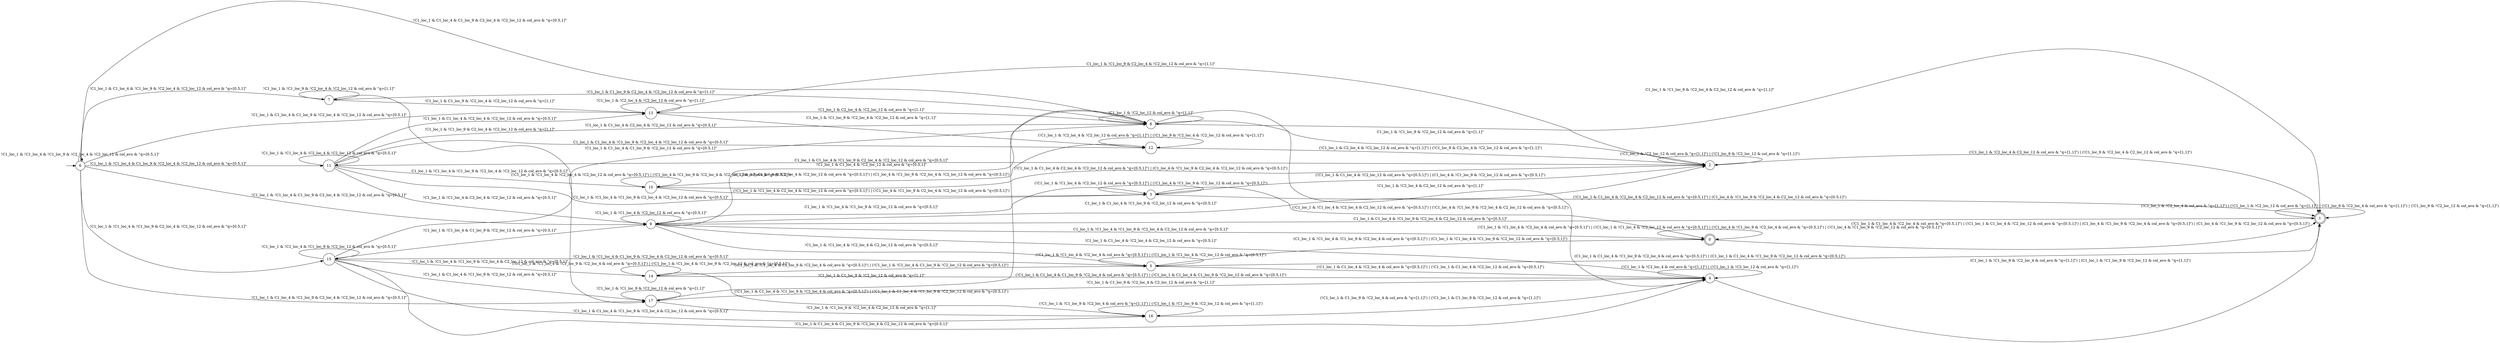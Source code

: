digraph G {
  rankdir=LR
  node [shape="circle"]
  I [label="", style=invis, width=0]
  I -> 6
  0 [label="0", peripheries=2]
  0 -> 0 [label="(!C1_loc_1 & !C1_loc_4 & !C2_loc_4 & col_avo & \"q=[0.5,1]\") | (!C1_loc_1 & !C1_loc_4 & !C2_loc_12 & col_avo & \"q=[0.5,1]\") | (!C1_loc_4 & !C1_loc_9 & !C2_loc_4 & col_avo & \"q=[0.5,1]\") | (!C1_loc_4 & !C1_loc_9 & !C2_loc_12 & col_avo & \"q=[0.5,1]\")"]
  0 -> 1 [label="(!C1_loc_1 & C1_loc_4 & !C2_loc_4 & col_avo & \"q=[0.5,1]\") | (!C1_loc_1 & C1_loc_4 & !C2_loc_12 & col_avo & \"q=[0.5,1]\") | (C1_loc_4 & !C1_loc_9 & !C2_loc_4 & col_avo & \"q=[0.5,1]\") | (C1_loc_4 & !C1_loc_9 & !C2_loc_12 & col_avo & \"q=[0.5,1]\")"]
  1 [label="1", peripheries=2]
  1 -> 1 [label="(!C1_loc_1 & !C2_loc_4 & col_avo & \"q=[1,1]\") | (!C1_loc_1 & !C2_loc_12 & col_avo & \"q=[1,1]\") | (!C1_loc_9 & !C2_loc_4 & col_avo & \"q=[1,1]\") | (!C1_loc_9 & !C2_loc_12 & col_avo & \"q=[1,1]\")"]
  2 [label="2"]
  2 -> 1 [label="(!C1_loc_1 & !C2_loc_4 & C2_loc_12 & col_avo & \"q=[1,1]\") | (!C1_loc_9 & !C2_loc_4 & C2_loc_12 & col_avo & \"q=[1,1]\")"]
  2 -> 2 [label="(!C1_loc_1 & !C2_loc_12 & col_avo & \"q=[1,1]\") | (!C1_loc_9 & !C2_loc_12 & col_avo & \"q=[1,1]\")"]
  3 [label="3"]
  3 -> 0 [label="(!C1_loc_1 & !C1_loc_4 & !C2_loc_4 & C2_loc_12 & col_avo & \"q=[0.5,1]\") | (!C1_loc_4 & !C1_loc_9 & !C2_loc_4 & C2_loc_12 & col_avo & \"q=[0.5,1]\")"]
  3 -> 1 [label="(!C1_loc_1 & C1_loc_4 & !C2_loc_4 & C2_loc_12 & col_avo & \"q=[0.5,1]\") | (C1_loc_4 & !C1_loc_9 & !C2_loc_4 & C2_loc_12 & col_avo & \"q=[0.5,1]\")"]
  3 -> 2 [label="(!C1_loc_1 & C1_loc_4 & !C2_loc_12 & col_avo & \"q=[0.5,1]\") | (C1_loc_4 & !C1_loc_9 & !C2_loc_12 & col_avo & \"q=[0.5,1]\")"]
  3 -> 3 [label="(!C1_loc_1 & !C1_loc_4 & !C2_loc_12 & col_avo & \"q=[0.5,1]\") | (!C1_loc_4 & !C1_loc_9 & !C2_loc_12 & col_avo & \"q=[0.5,1]\")"]
  4 [label="4"]
  4 -> 1 [label="(C1_loc_1 & !C1_loc_9 & !C2_loc_4 & col_avo & \"q=[1,1]\") | (C1_loc_1 & !C1_loc_9 & !C2_loc_12 & col_avo & \"q=[1,1]\")"]
  4 -> 4 [label="(!C1_loc_1 & !C2_loc_4 & col_avo & \"q=[1,1]\") | (!C1_loc_1 & !C2_loc_12 & col_avo & \"q=[1,1]\")"]
  5 [label="5"]
  5 -> 0 [label="(C1_loc_1 & !C1_loc_4 & !C1_loc_9 & !C2_loc_4 & col_avo & \"q=[0.5,1]\") | (C1_loc_1 & !C1_loc_4 & !C1_loc_9 & !C2_loc_12 & col_avo & \"q=[0.5,1]\")"]
  5 -> 1 [label="(C1_loc_1 & C1_loc_4 & !C1_loc_9 & !C2_loc_4 & col_avo & \"q=[0.5,1]\") | (C1_loc_1 & C1_loc_4 & !C1_loc_9 & !C2_loc_12 & col_avo & \"q=[0.5,1]\")"]
  5 -> 4 [label="(!C1_loc_1 & C1_loc_4 & !C2_loc_4 & col_avo & \"q=[0.5,1]\") | (!C1_loc_1 & C1_loc_4 & !C2_loc_12 & col_avo & \"q=[0.5,1]\")"]
  5 -> 5 [label="(!C1_loc_1 & !C1_loc_4 & !C2_loc_4 & col_avo & \"q=[0.5,1]\") | (!C1_loc_1 & !C1_loc_4 & !C2_loc_12 & col_avo & \"q=[0.5,1]\")"]
  6 [label="6"]
  6 -> 6 [label="!C1_loc_1 & !C1_loc_4 & !C1_loc_9 & !C2_loc_4 & !C2_loc_12 & col_avo & \"q=[0.5,1]\""]
  6 -> 7 [label="!C1_loc_1 & C1_loc_4 & !C1_loc_9 & !C2_loc_4 & !C2_loc_12 & col_avo & \"q=[0.5,1]\""]
  6 -> 8 [label="!C1_loc_1 & C1_loc_4 & C1_loc_9 & C2_loc_4 & !C2_loc_12 & col_avo & \"q=[0.5,1]\""]
  6 -> 9 [label="!C1_loc_1 & !C1_loc_4 & C1_loc_9 & C2_loc_4 & !C2_loc_12 & col_avo & \"q=[0.5,1]\""]
  6 -> 11 [label="!C1_loc_1 & !C1_loc_4 & C1_loc_9 & !C2_loc_4 & !C2_loc_12 & col_avo & \"q=[0.5,1]\""]
  6 -> 13 [label="!C1_loc_1 & C1_loc_4 & C1_loc_9 & !C2_loc_4 & !C2_loc_12 & col_avo & \"q=[0.5,1]\""]
  6 -> 15 [label="!C1_loc_1 & !C1_loc_4 & !C1_loc_9 & C2_loc_4 & !C2_loc_12 & col_avo & \"q=[0.5,1]\""]
  6 -> 17 [label="!C1_loc_1 & C1_loc_4 & !C1_loc_9 & C2_loc_4 & !C2_loc_12 & col_avo & \"q=[0.5,1]\""]
  7 [label="7"]
  7 -> 7 [label="!C1_loc_1 & !C1_loc_9 & !C2_loc_4 & !C2_loc_12 & col_avo & \"q=[1,1]\""]
  7 -> 8 [label="!C1_loc_1 & C1_loc_9 & C2_loc_4 & !C2_loc_12 & col_avo & \"q=[1,1]\""]
  7 -> 13 [label="!C1_loc_1 & C1_loc_9 & !C2_loc_4 & !C2_loc_12 & col_avo & \"q=[1,1]\""]
  7 -> 17 [label="!C1_loc_1 & !C1_loc_9 & C2_loc_4 & !C2_loc_12 & col_avo & \"q=[1,1]\""]
  8 [label="8"]
  8 -> 1 [label="C1_loc_1 & !C1_loc_9 & !C2_loc_4 & C2_loc_12 & col_avo & \"q=[1,1]\""]
  8 -> 2 [label="C1_loc_1 & !C1_loc_9 & !C2_loc_12 & col_avo & \"q=[1,1]\""]
  8 -> 4 [label="!C1_loc_1 & !C2_loc_4 & C2_loc_12 & col_avo & \"q=[1,1]\""]
  8 -> 8 [label="!C1_loc_1 & !C2_loc_12 & col_avo & \"q=[1,1]\""]
  9 [label="9"]
  9 -> 0 [label="C1_loc_1 & !C1_loc_4 & !C1_loc_9 & !C2_loc_4 & C2_loc_12 & col_avo & \"q=[0.5,1]\""]
  9 -> 1 [label="C1_loc_1 & C1_loc_4 & !C1_loc_9 & !C2_loc_4 & C2_loc_12 & col_avo & \"q=[0.5,1]\""]
  9 -> 2 [label="C1_loc_1 & C1_loc_4 & !C1_loc_9 & !C2_loc_12 & col_avo & \"q=[0.5,1]\""]
  9 -> 3 [label="C1_loc_1 & !C1_loc_4 & !C1_loc_9 & !C2_loc_12 & col_avo & \"q=[0.5,1]\""]
  9 -> 4 [label="!C1_loc_1 & C1_loc_4 & !C2_loc_4 & C2_loc_12 & col_avo & \"q=[0.5,1]\""]
  9 -> 5 [label="!C1_loc_1 & !C1_loc_4 & !C2_loc_4 & C2_loc_12 & col_avo & \"q=[0.5,1]\""]
  9 -> 8 [label="!C1_loc_1 & C1_loc_4 & !C2_loc_12 & col_avo & \"q=[0.5,1]\""]
  9 -> 9 [label="!C1_loc_1 & !C1_loc_4 & !C2_loc_12 & col_avo & \"q=[0.5,1]\""]
  10 [label="10"]
  10 -> 2 [label="(!C1_loc_1 & C1_loc_4 & C2_loc_4 & !C2_loc_12 & col_avo & \"q=[0.5,1]\") | (C1_loc_4 & !C1_loc_9 & C2_loc_4 & !C2_loc_12 & col_avo & \"q=[0.5,1]\")"]
  10 -> 3 [label="(!C1_loc_1 & !C1_loc_4 & C2_loc_4 & !C2_loc_12 & col_avo & \"q=[0.5,1]\") | (!C1_loc_4 & !C1_loc_9 & C2_loc_4 & !C2_loc_12 & col_avo & \"q=[0.5,1]\")"]
  10 -> 10 [label="(!C1_loc_1 & !C1_loc_4 & !C2_loc_4 & !C2_loc_12 & col_avo & \"q=[0.5,1]\") | (!C1_loc_4 & !C1_loc_9 & !C2_loc_4 & !C2_loc_12 & col_avo & \"q=[0.5,1]\")"]
  10 -> 12 [label="(!C1_loc_1 & C1_loc_4 & !C2_loc_4 & !C2_loc_12 & col_avo & \"q=[0.5,1]\") | (C1_loc_4 & !C1_loc_9 & !C2_loc_4 & !C2_loc_12 & col_avo & \"q=[0.5,1]\")"]
  11 [label="11"]
  11 -> 2 [label="C1_loc_1 & C1_loc_4 & !C1_loc_9 & C2_loc_4 & !C2_loc_12 & col_avo & \"q=[0.5,1]\""]
  11 -> 3 [label="C1_loc_1 & !C1_loc_4 & !C1_loc_9 & C2_loc_4 & !C2_loc_12 & col_avo & \"q=[0.5,1]\""]
  11 -> 8 [label="!C1_loc_1 & C1_loc_4 & C2_loc_4 & !C2_loc_12 & col_avo & \"q=[0.5,1]\""]
  11 -> 9 [label="!C1_loc_1 & !C1_loc_4 & C2_loc_4 & !C2_loc_12 & col_avo & \"q=[0.5,1]\""]
  11 -> 10 [label="C1_loc_1 & !C1_loc_4 & !C1_loc_9 & !C2_loc_4 & !C2_loc_12 & col_avo & \"q=[0.5,1]\""]
  11 -> 11 [label="!C1_loc_1 & !C1_loc_4 & !C2_loc_4 & !C2_loc_12 & col_avo & \"q=[0.5,1]\""]
  11 -> 12 [label="C1_loc_1 & C1_loc_4 & !C1_loc_9 & !C2_loc_4 & !C2_loc_12 & col_avo & \"q=[0.5,1]\""]
  11 -> 13 [label="!C1_loc_1 & C1_loc_4 & !C2_loc_4 & !C2_loc_12 & col_avo & \"q=[0.5,1]\""]
  12 [label="12"]
  12 -> 2 [label="(!C1_loc_1 & C2_loc_4 & !C2_loc_12 & col_avo & \"q=[1,1]\") | (!C1_loc_9 & C2_loc_4 & !C2_loc_12 & col_avo & \"q=[1,1]\")"]
  12 -> 12 [label="(!C1_loc_1 & !C2_loc_4 & !C2_loc_12 & col_avo & \"q=[1,1]\") | (!C1_loc_9 & !C2_loc_4 & !C2_loc_12 & col_avo & \"q=[1,1]\")"]
  13 [label="13"]
  13 -> 2 [label="C1_loc_1 & !C1_loc_9 & C2_loc_4 & !C2_loc_12 & col_avo & \"q=[1,1]\""]
  13 -> 8 [label="!C1_loc_1 & C2_loc_4 & !C2_loc_12 & col_avo & \"q=[1,1]\""]
  13 -> 12 [label="C1_loc_1 & !C1_loc_9 & !C2_loc_4 & !C2_loc_12 & col_avo & \"q=[1,1]\""]
  13 -> 13 [label="!C1_loc_1 & !C2_loc_4 & !C2_loc_12 & col_avo & \"q=[1,1]\""]
  14 [label="14"]
  14 -> 4 [label="(!C1_loc_1 & C1_loc_4 & C1_loc_9 & !C2_loc_4 & col_avo & \"q=[0.5,1]\") | (!C1_loc_1 & C1_loc_4 & C1_loc_9 & !C2_loc_12 & col_avo & \"q=[0.5,1]\")"]
  14 -> 5 [label="(!C1_loc_1 & !C1_loc_4 & C1_loc_9 & !C2_loc_4 & col_avo & \"q=[0.5,1]\") | (!C1_loc_1 & !C1_loc_4 & C1_loc_9 & !C2_loc_12 & col_avo & \"q=[0.5,1]\")"]
  14 -> 14 [label="(!C1_loc_1 & !C1_loc_4 & !C1_loc_9 & !C2_loc_4 & col_avo & \"q=[0.5,1]\") | (!C1_loc_1 & !C1_loc_4 & !C1_loc_9 & !C2_loc_12 & col_avo & \"q=[0.5,1]\")"]
  14 -> 16 [label="(!C1_loc_1 & C1_loc_4 & !C1_loc_9 & !C2_loc_4 & col_avo & \"q=[0.5,1]\") | (!C1_loc_1 & C1_loc_4 & !C1_loc_9 & !C2_loc_12 & col_avo & \"q=[0.5,1]\")"]
  15 [label="15"]
  15 -> 4 [label="!C1_loc_1 & C1_loc_4 & C1_loc_9 & !C2_loc_4 & C2_loc_12 & col_avo & \"q=[0.5,1]\""]
  15 -> 5 [label="!C1_loc_1 & !C1_loc_4 & C1_loc_9 & !C2_loc_4 & C2_loc_12 & col_avo & \"q=[0.5,1]\""]
  15 -> 8 [label="!C1_loc_1 & C1_loc_4 & C1_loc_9 & !C2_loc_12 & col_avo & \"q=[0.5,1]\""]
  15 -> 9 [label="!C1_loc_1 & !C1_loc_4 & C1_loc_9 & !C2_loc_12 & col_avo & \"q=[0.5,1]\""]
  15 -> 14 [label="!C1_loc_1 & !C1_loc_4 & !C1_loc_9 & !C2_loc_4 & C2_loc_12 & col_avo & \"q=[0.5,1]\""]
  15 -> 15 [label="!C1_loc_1 & !C1_loc_4 & !C1_loc_9 & !C2_loc_12 & col_avo & \"q=[0.5,1]\""]
  15 -> 16 [label="!C1_loc_1 & C1_loc_4 & !C1_loc_9 & !C2_loc_4 & C2_loc_12 & col_avo & \"q=[0.5,1]\""]
  15 -> 17 [label="!C1_loc_1 & C1_loc_4 & !C1_loc_9 & !C2_loc_12 & col_avo & \"q=[0.5,1]\""]
  16 [label="16"]
  16 -> 4 [label="(!C1_loc_1 & C1_loc_9 & !C2_loc_4 & col_avo & \"q=[1,1]\") | (!C1_loc_1 & C1_loc_9 & !C2_loc_12 & col_avo & \"q=[1,1]\")"]
  16 -> 16 [label="(!C1_loc_1 & !C1_loc_9 & !C2_loc_4 & col_avo & \"q=[1,1]\") | (!C1_loc_1 & !C1_loc_9 & !C2_loc_12 & col_avo & \"q=[1,1]\")"]
  17 [label="17"]
  17 -> 4 [label="!C1_loc_1 & C1_loc_9 & !C2_loc_4 & C2_loc_12 & col_avo & \"q=[1,1]\""]
  17 -> 8 [label="!C1_loc_1 & C1_loc_9 & !C2_loc_12 & col_avo & \"q=[1,1]\""]
  17 -> 16 [label="!C1_loc_1 & !C1_loc_9 & !C2_loc_4 & C2_loc_12 & col_avo & \"q=[1,1]\""]
  17 -> 17 [label="!C1_loc_1 & !C1_loc_9 & !C2_loc_12 & col_avo & \"q=[1,1]\""]
}
